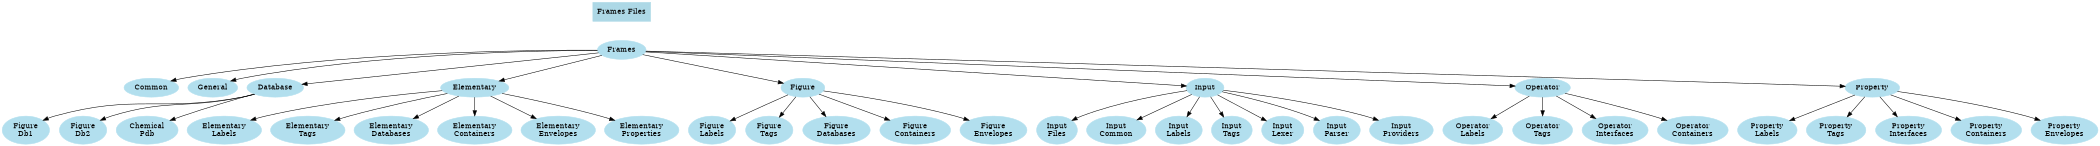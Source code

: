 	digraph frames {
		size="14,14";
		node [color=lightblue2, style=filled];

	    Title [label = "Frames Files" shape="record" color=lightblue, style=filled];

    		Title -> "Frames"  [style="invis"];

		"Frames" -> "Common"
		"Frames" -> "General"
		"Frames" -> "Database"
		"Frames" -> "Elementary"
		"Frames" -> "Figure"
		"Frames" -> "Input"
		"Frames" -> "Operator"
		"Frames" -> "Property"


		"Elementary" -> "Elementary\nLabels"
		"Elementary" -> "Elementary\nTags"
		"Elementary" -> "Elementary\nDatabases"
		"Elementary" -> "Elementary\nContainers"
		"Elementary" -> "Elementary\nEnvelopes"
		"Elementary" -> "Elementary\nProperties"
		"Figure" -> "Figure\nLabels"
		"Figure" -> "Figure\nTags"
		"Figure" -> "Figure\nDatabases"
		"Figure" -> "Figure\nContainers"
		"Figure" -> "Figure\nEnvelopes"
		"Input" -> "Input\nFiles"
		"Input" -> "Input\nCommon"
		"Input" -> "Input\nLabels"
		"Input" -> "Input\nTags"
		"Input" -> "Input\nLexer"
		"Input" -> "Input\nParser"
		"Input" -> "Input\nProviders"
		"Database" -> "Figure\nDb1"
		"Database" -> "Figure\nDb2"
		"Database" -> "Chemical\nPdb"

		"Operator" -> "Operator\nLabels"
		"Operator" -> "Operator\nTags"
		"Operator" -> "Operator\nInterfaces"
		"Operator" -> "Operator\nContainers"

		"Property" -> "Property\nLabels"
		"Property" -> "Property\nTags"
		"Property" -> "Property\nInterfaces"
		"Property" -> "Property\nContainers"
		"Property" -> "Property\nEnvelopes"
		}

